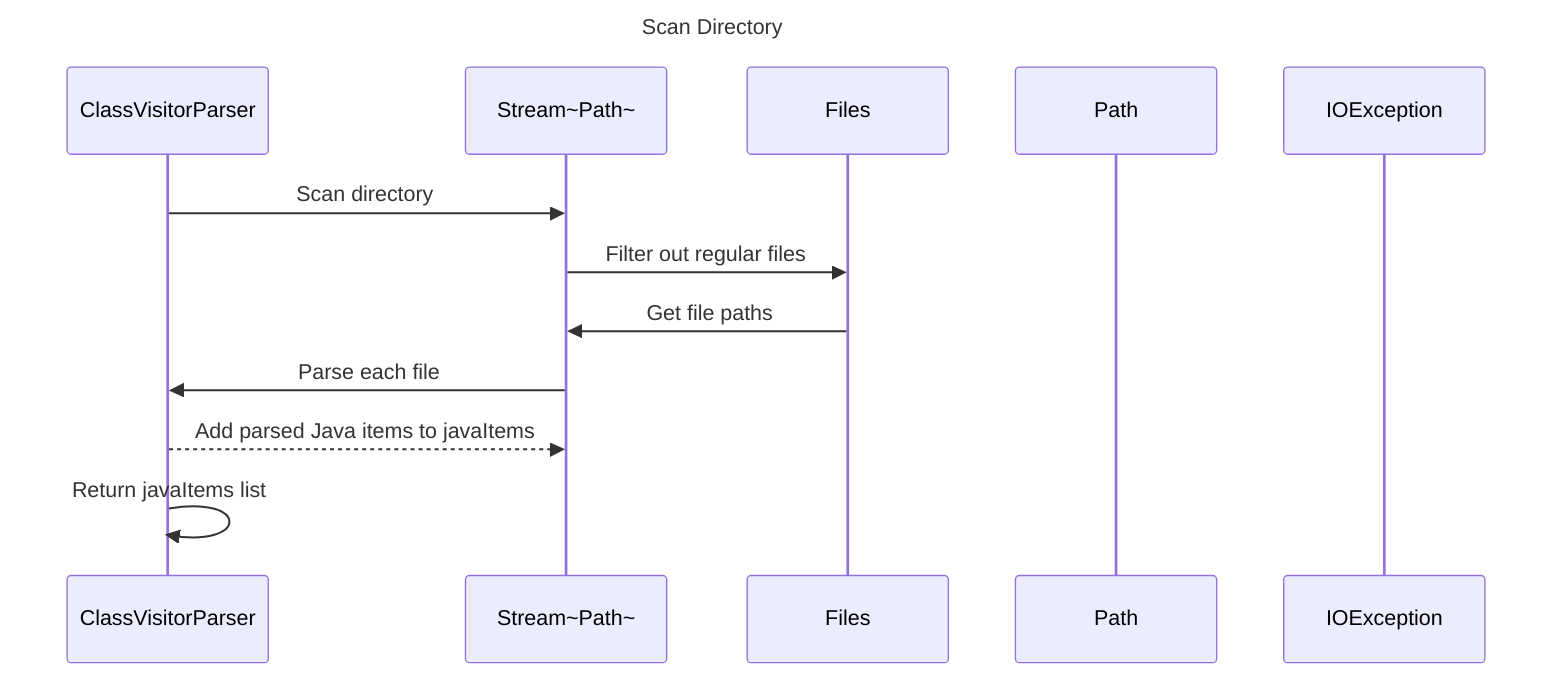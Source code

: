 ---
title: Scan Directory
---

sequenceDiagram
    participant ClassVisitorParser
    participant Stream~Path~
    participant Files
    participant Path
    participant IOException
    
    ClassVisitorParser->>Stream~Path~: Scan directory
    Stream~Path~->>Files: Filter out regular files
    Files->>Stream~Path~: Get file paths
    Stream~Path~->>ClassVisitorParser: Parse each file
    ClassVisitorParser-->>Stream~Path~: Add parsed Java items to javaItems
    ClassVisitorParser->>ClassVisitorParser: Return javaItems list